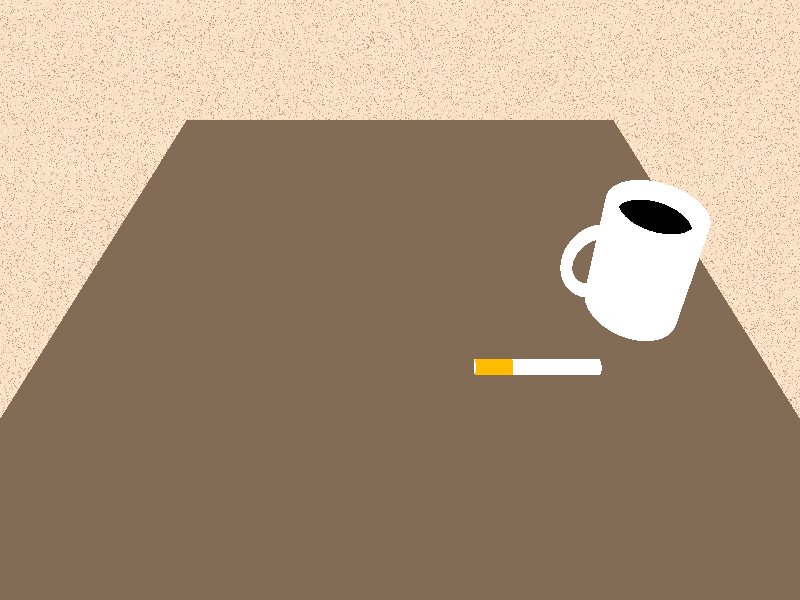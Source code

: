 /*
background {
	color rgb 1
}
*/

#include "colors.inc"
#include "textures.inc"

#declare ImageWidth = 800;
#declare ImageHeight = 480;
//#declare ImageWidth = 640;
//#declare ImageHeight = 480;

#declare CupOffsetX = 21;
#declare CupOffsetY = 0;
#declare CupOffsetZ = 7;

#local H = 40; // table height,
#local W = 60; // table width in x and z
#local R = 0.75; // table leg thickness

//------------------------
#declare Table_01 =
union{
	// feet
	cylinder{<0,0,0>,<0,H,0>, R translate< W/2-R,0,-W/2+R>}
	cylinder{<0,0,0>,<0,H,0>, R translate< W/2-R,0, W/2-R>}
	cylinder{<0,0,0>,<0,H,0>, R translate<-W/2+R,0, W/2-R>}
	cylinder{<0,0,0>,<0,H,0>, R translate<-W/2+R,0,-W/2+R>}

	// seat
	box{ <-W/2,-0.025,-W/2>,<W/2,0,W/2> translate<0,H,0> }

	pigment{ color rgb<0.75,0.5,0.3>*0.3}
}

global_settings {
	assumed_gamma 1.0
}

// camera ----------------------------------
camera {
	angle 75
	location  <0, H+30.0, -30-(90.0*clock)>
	look_at   <0.0, H+6.0, 0.0>
	rotate <0,clock*360,0>
	right x*ImageWidth/ImageHeight
}

// sun -------------------------------------
light_source{
	<1500, 3000, -2500> color White
}

// sky ----------------------------------
plane{
	<0,1,0>, 1 hollow
	texture {
		pigment {
			bozo turbulence 0.92
			color_map {
				[0.00 rgb<0.05, 0.15, 0.45>]
				[0.50 rgb<0.05, 0.15, 0.45>]
				[0.70 rgb<1, 1, 1>]
				[0.85 rgb<0.2, 0.2, 0.2>]
				[1.00 rgb<0.5, 0.5, 0.5>]
			}
			scale<1, 1, 1.5> * 2.5
			translate<0, 0, 0>
		}
		finish {
			ambient 1 diffuse 0
		}
	}
	scale 10000
}

// ground ----------------------------------
plane {
	<0, 1, 0>, 0
	texture {
		Cork
//		pigment{ color rgb<0.22, 0.45, 0>}
//		normal { bumps 0.75 scale 0.015 }
//		finish { phong 0.1 }
	}
}

// fog on the ground -----------------------
fog {
	fog_type 2
	distance 35
	color rgb <1, 1, 1> * 0.8
	fog_offset 0.1
	fog_alt 1.5
	turbulence 1.8
}

// coffee cup ------------------
union {
	union {
		cylinder {
			<CupOffsetX,H+0,CupOffsetZ>,
			<CupOffsetX,H+8,CupOffsetZ>,
			4
			clipped_by {
				cylinder {
					<CupOffsetX,H+1,CupOffsetZ>,
					<CupOffsetX,H+8,CupOffsetZ>,
					3
					translate<0,1,0> inverse
				}
			}
			pigment {
				color White
			}
		}

		cylinder {
			<CupOffsetX,H+1,CupOffsetZ>,
			<CupOffsetX,H+7,CupOffsetZ>,
			3
			pigment {
				color rgb <0, 0, 0>
			}
		}
	}

	torus {
		2.5,
		0.5
		rotate <90, 0, 0>
		translate <CupOffsetX-4, H+3.75, CupOffsetZ>
		pigment {
			color White
		}
	}
}

// cigarette -------------
union {
	union {
		cylinder {
			<6,H+0.5,0>,
			<9,H+0.5,0>,
			0.5
			open
			pigment {
				color Orange
			}
		}

		cylinder {
			<6,H+0.5,0>,
			<9,H+0.5,0>,
			0.495
			pigment {
				color White
			}
		}
	}

	union {
		cylinder {
			<9,H+0.5,0>,
			<16,H+0.5,0>,
			0.5
			open
			pigment {
				color White
			}
		}

		cylinder {
			<9,H+0.5,0>,
			<16,H+0.5,0>,
			0.495
			pigment {
				color Brown
			}
		}

	}
}

// table ----------------
object {
	Table_01
	rotate<0,0,0>
	translate<0,0,10>
}